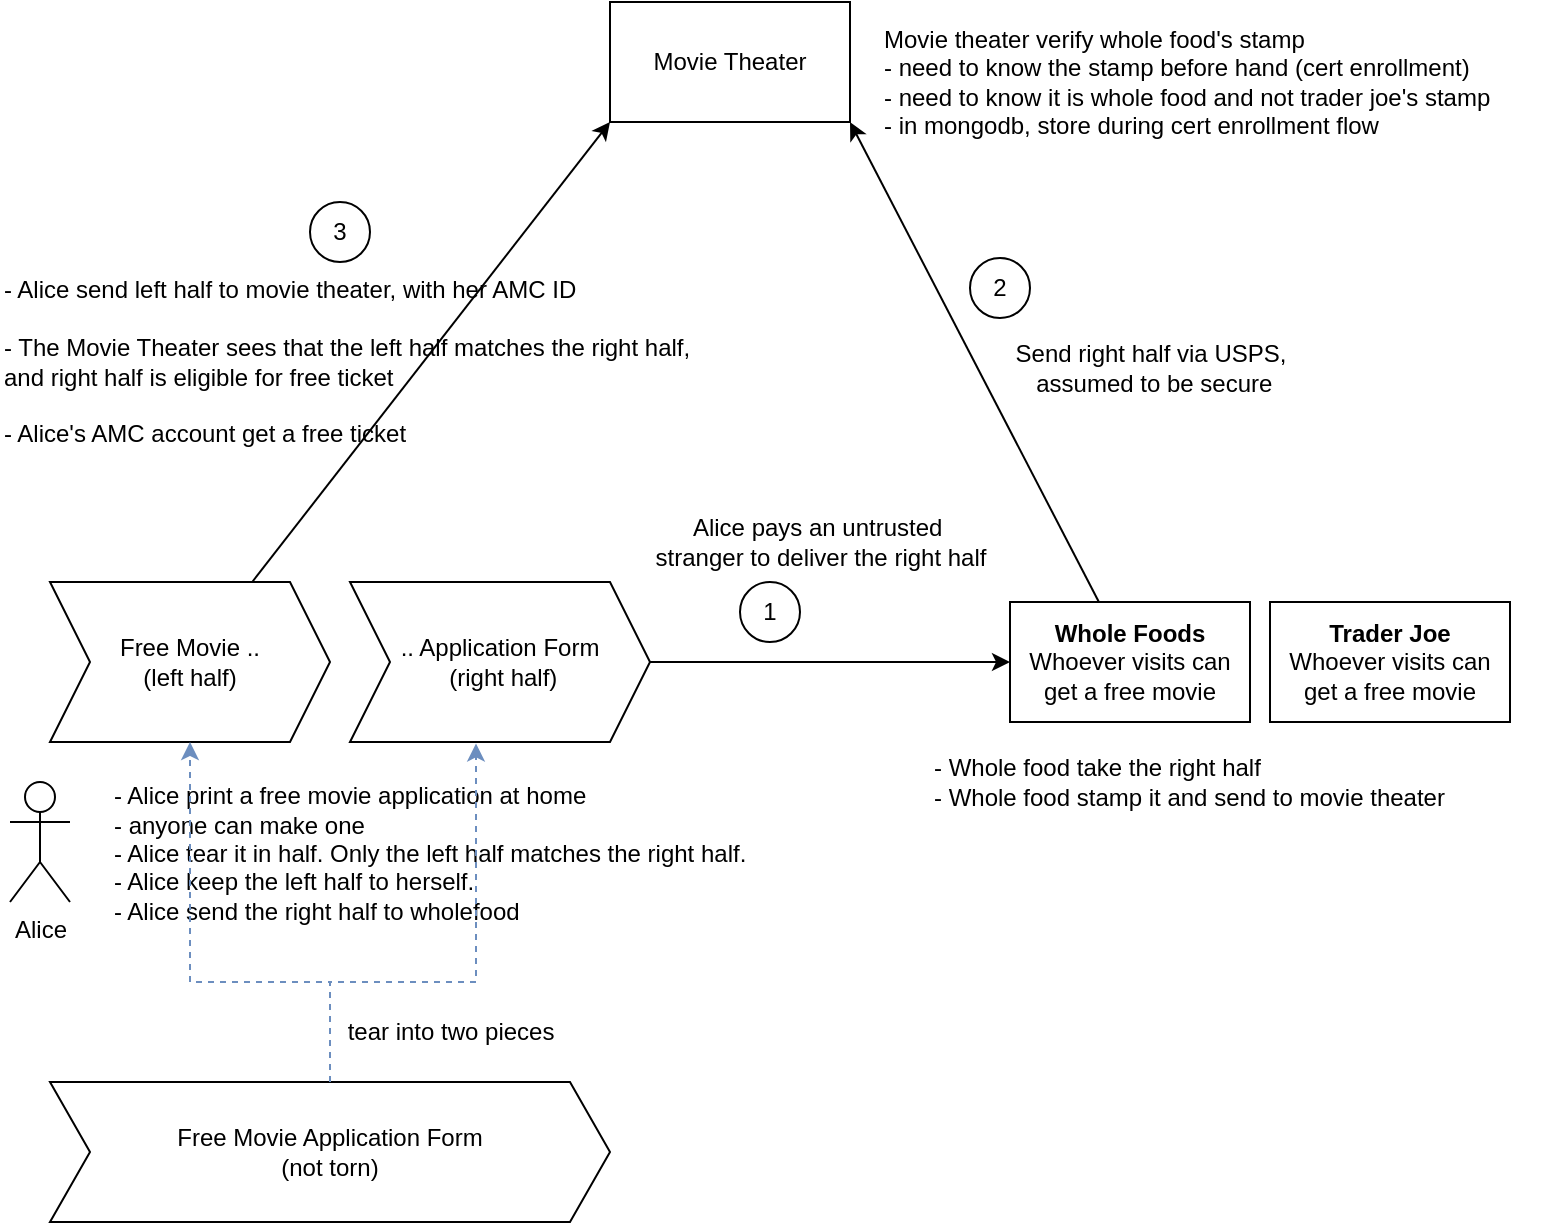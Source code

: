 <mxfile version="24.0.5" type="github">
  <diagram name="Page-1" id="iJhGpTKCCtmDLhGAIxk6">
    <mxGraphModel dx="1082" dy="721" grid="1" gridSize="10" guides="1" tooltips="1" connect="1" arrows="1" fold="1" page="1" pageScale="1" pageWidth="850" pageHeight="1100" math="0" shadow="0">
      <root>
        <mxCell id="0" />
        <mxCell id="1" parent="0" />
        <mxCell id="IHZGzU6U-dfC5qLPPxER-3" value="Movie Theater" style="rounded=0;whiteSpace=wrap;html=1;" vertex="1" parent="1">
          <mxGeometry x="350" y="10" width="120" height="60" as="geometry" />
        </mxCell>
        <mxCell id="IHZGzU6U-dfC5qLPPxER-4" value="Alice" style="shape=umlActor;verticalLabelPosition=bottom;verticalAlign=top;html=1;outlineConnect=0;" vertex="1" parent="1">
          <mxGeometry x="50" y="400" width="30" height="60" as="geometry" />
        </mxCell>
        <mxCell id="IHZGzU6U-dfC5qLPPxER-9" style="edgeStyle=orthogonalEdgeStyle;rounded=0;orthogonalLoop=1;jettySize=auto;html=1;entryX=0;entryY=0.5;entryDx=0;entryDy=0;" edge="1" parent="1" source="IHZGzU6U-dfC5qLPPxER-5" target="IHZGzU6U-dfC5qLPPxER-7">
          <mxGeometry relative="1" as="geometry" />
        </mxCell>
        <mxCell id="IHZGzU6U-dfC5qLPPxER-5" value=".. Application Form&lt;div&gt;&amp;nbsp;(right half)&lt;/div&gt;" style="shape=step;perimeter=stepPerimeter;whiteSpace=wrap;html=1;fixedSize=1;" vertex="1" parent="1">
          <mxGeometry x="220" y="300" width="150" height="80" as="geometry" />
        </mxCell>
        <mxCell id="IHZGzU6U-dfC5qLPPxER-13" style="rounded=0;orthogonalLoop=1;jettySize=auto;html=1;entryX=0;entryY=1;entryDx=0;entryDy=0;" edge="1" parent="1" source="IHZGzU6U-dfC5qLPPxER-6" target="IHZGzU6U-dfC5qLPPxER-3">
          <mxGeometry relative="1" as="geometry" />
        </mxCell>
        <mxCell id="IHZGzU6U-dfC5qLPPxER-6" value="Free Movie ..&lt;br&gt;(left half)" style="shape=step;perimeter=stepPerimeter;whiteSpace=wrap;html=1;fixedSize=1;" vertex="1" parent="1">
          <mxGeometry x="70" y="300" width="140" height="80" as="geometry" />
        </mxCell>
        <mxCell id="IHZGzU6U-dfC5qLPPxER-11" style="rounded=0;orthogonalLoop=1;jettySize=auto;html=1;entryX=1;entryY=1;entryDx=0;entryDy=0;" edge="1" parent="1" source="IHZGzU6U-dfC5qLPPxER-7" target="IHZGzU6U-dfC5qLPPxER-3">
          <mxGeometry relative="1" as="geometry" />
        </mxCell>
        <mxCell id="IHZGzU6U-dfC5qLPPxER-7" value="&lt;b&gt;Whole Foods&lt;/b&gt;&lt;div&gt;Whoever visits can get a free movie&lt;/div&gt;" style="rounded=0;whiteSpace=wrap;html=1;" vertex="1" parent="1">
          <mxGeometry x="550" y="310" width="120" height="60" as="geometry" />
        </mxCell>
        <mxCell id="IHZGzU6U-dfC5qLPPxER-8" value="- Alice print a free movie application at home&lt;div&gt;- anyone can make one&lt;/div&gt;&lt;div&gt;- Alice tear it in half. Only the left half matches the right half.&lt;/div&gt;&lt;div&gt;- Alice keep the left half to herself.&lt;/div&gt;&lt;div&gt;- Alice send the right half to wholefood&lt;/div&gt;&lt;div&gt;&lt;br&gt;&lt;div&gt;&lt;br&gt;&lt;/div&gt;&lt;/div&gt;" style="text;html=1;align=left;verticalAlign=middle;resizable=0;points=[];autosize=1;strokeColor=none;fillColor=none;" vertex="1" parent="1">
          <mxGeometry x="100" y="395" width="340" height="110" as="geometry" />
        </mxCell>
        <mxCell id="IHZGzU6U-dfC5qLPPxER-10" value="- Whole food take the right half&lt;div&gt;- Whole food stamp it and send to movie theater&lt;/div&gt;" style="text;html=1;align=left;verticalAlign=middle;resizable=0;points=[];autosize=1;strokeColor=none;fillColor=none;" vertex="1" parent="1">
          <mxGeometry x="510" y="380" width="280" height="40" as="geometry" />
        </mxCell>
        <mxCell id="IHZGzU6U-dfC5qLPPxER-12" value="Movie theater verify whole food&#39;s stamp&lt;div&gt;- need to know the stamp before hand (cert enrollment)&lt;/div&gt;&lt;div&gt;- need to know it is whole food and not trader joe&#39;s stamp&lt;/div&gt;&lt;div&gt;- in mongodb, store during cert enrollment flow&lt;/div&gt;" style="text;html=1;align=left;verticalAlign=middle;resizable=0;points=[];autosize=1;strokeColor=none;fillColor=none;" vertex="1" parent="1">
          <mxGeometry x="485" y="15" width="330" height="70" as="geometry" />
        </mxCell>
        <mxCell id="IHZGzU6U-dfC5qLPPxER-14" value="- Alice send left half to movie theater, with her AMC ID&lt;div&gt;&lt;br&gt;&lt;/div&gt;&lt;div&gt;- The Movie Theater sees that the left half matches the right half,&amp;nbsp;&lt;/div&gt;&lt;div&gt;and right half is eligible for free ticket&lt;br&gt;&lt;div&gt;&lt;br&gt;&lt;/div&gt;&lt;div&gt;- Alice&#39;s AMC account get a free ticket&lt;/div&gt;&lt;/div&gt;" style="text;html=1;align=left;verticalAlign=middle;resizable=0;points=[];autosize=1;strokeColor=none;fillColor=none;" vertex="1" parent="1">
          <mxGeometry x="45" y="140" width="370" height="100" as="geometry" />
        </mxCell>
        <mxCell id="IHZGzU6U-dfC5qLPPxER-15" value="1" style="ellipse;whiteSpace=wrap;html=1;" vertex="1" parent="1">
          <mxGeometry x="415" y="300" width="30" height="30" as="geometry" />
        </mxCell>
        <mxCell id="IHZGzU6U-dfC5qLPPxER-16" value="2" style="ellipse;whiteSpace=wrap;html=1;" vertex="1" parent="1">
          <mxGeometry x="530" y="138" width="30" height="30" as="geometry" />
        </mxCell>
        <mxCell id="IHZGzU6U-dfC5qLPPxER-17" value="3" style="ellipse;whiteSpace=wrap;html=1;" vertex="1" parent="1">
          <mxGeometry x="200" y="110" width="30" height="30" as="geometry" />
        </mxCell>
        <mxCell id="IHZGzU6U-dfC5qLPPxER-18" value="&lt;b&gt;Trader Joe&lt;/b&gt;&lt;div&gt;Whoever visits can get a free movie&lt;/div&gt;" style="rounded=0;whiteSpace=wrap;html=1;" vertex="1" parent="1">
          <mxGeometry x="680" y="310" width="120" height="60" as="geometry" />
        </mxCell>
        <mxCell id="IHZGzU6U-dfC5qLPPxER-19" value="Alice pays an untrusted&amp;nbsp;&lt;div&gt;stranger to deliver the right half&lt;/div&gt;" style="text;html=1;align=center;verticalAlign=middle;resizable=0;points=[];autosize=1;strokeColor=none;fillColor=none;" vertex="1" parent="1">
          <mxGeometry x="360" y="260" width="190" height="40" as="geometry" />
        </mxCell>
        <mxCell id="IHZGzU6U-dfC5qLPPxER-20" value="Send right half via USPS,&lt;div&gt;&amp;nbsp;assumed to be secure&lt;/div&gt;" style="text;html=1;align=center;verticalAlign=middle;resizable=0;points=[];autosize=1;strokeColor=none;fillColor=none;" vertex="1" parent="1">
          <mxGeometry x="540" y="173" width="160" height="40" as="geometry" />
        </mxCell>
        <mxCell id="IHZGzU6U-dfC5qLPPxER-27" style="edgeStyle=orthogonalEdgeStyle;rounded=0;orthogonalLoop=1;jettySize=auto;html=1;exitX=0.5;exitY=0;exitDx=0;exitDy=0;entryX=0.5;entryY=1;entryDx=0;entryDy=0;dashed=1;fillColor=#dae8fc;strokeColor=#6c8ebf;" edge="1" parent="1" source="IHZGzU6U-dfC5qLPPxER-24" target="IHZGzU6U-dfC5qLPPxER-6">
          <mxGeometry relative="1" as="geometry">
            <Array as="points">
              <mxPoint x="210" y="500" />
              <mxPoint x="140" y="500" />
            </Array>
          </mxGeometry>
        </mxCell>
        <mxCell id="IHZGzU6U-dfC5qLPPxER-24" value="Free Movie Application Form&lt;br&gt;(not torn)" style="shape=step;perimeter=stepPerimeter;whiteSpace=wrap;html=1;fixedSize=1;" vertex="1" parent="1">
          <mxGeometry x="70" y="550" width="280" height="70" as="geometry" />
        </mxCell>
        <mxCell id="IHZGzU6U-dfC5qLPPxER-26" style="edgeStyle=orthogonalEdgeStyle;rounded=0;orthogonalLoop=1;jettySize=auto;html=1;entryX=0.42;entryY=1.009;entryDx=0;entryDy=0;entryPerimeter=0;dashed=1;fillColor=#dae8fc;strokeColor=#6c8ebf;" edge="1" parent="1" source="IHZGzU6U-dfC5qLPPxER-24" target="IHZGzU6U-dfC5qLPPxER-5">
          <mxGeometry relative="1" as="geometry">
            <Array as="points">
              <mxPoint x="210" y="500" />
              <mxPoint x="283" y="500" />
            </Array>
          </mxGeometry>
        </mxCell>
        <mxCell id="IHZGzU6U-dfC5qLPPxER-28" value="tear into two pieces" style="text;html=1;align=center;verticalAlign=middle;resizable=0;points=[];autosize=1;strokeColor=none;fillColor=none;" vertex="1" parent="1">
          <mxGeometry x="205" y="510" width="130" height="30" as="geometry" />
        </mxCell>
      </root>
    </mxGraphModel>
  </diagram>
</mxfile>

